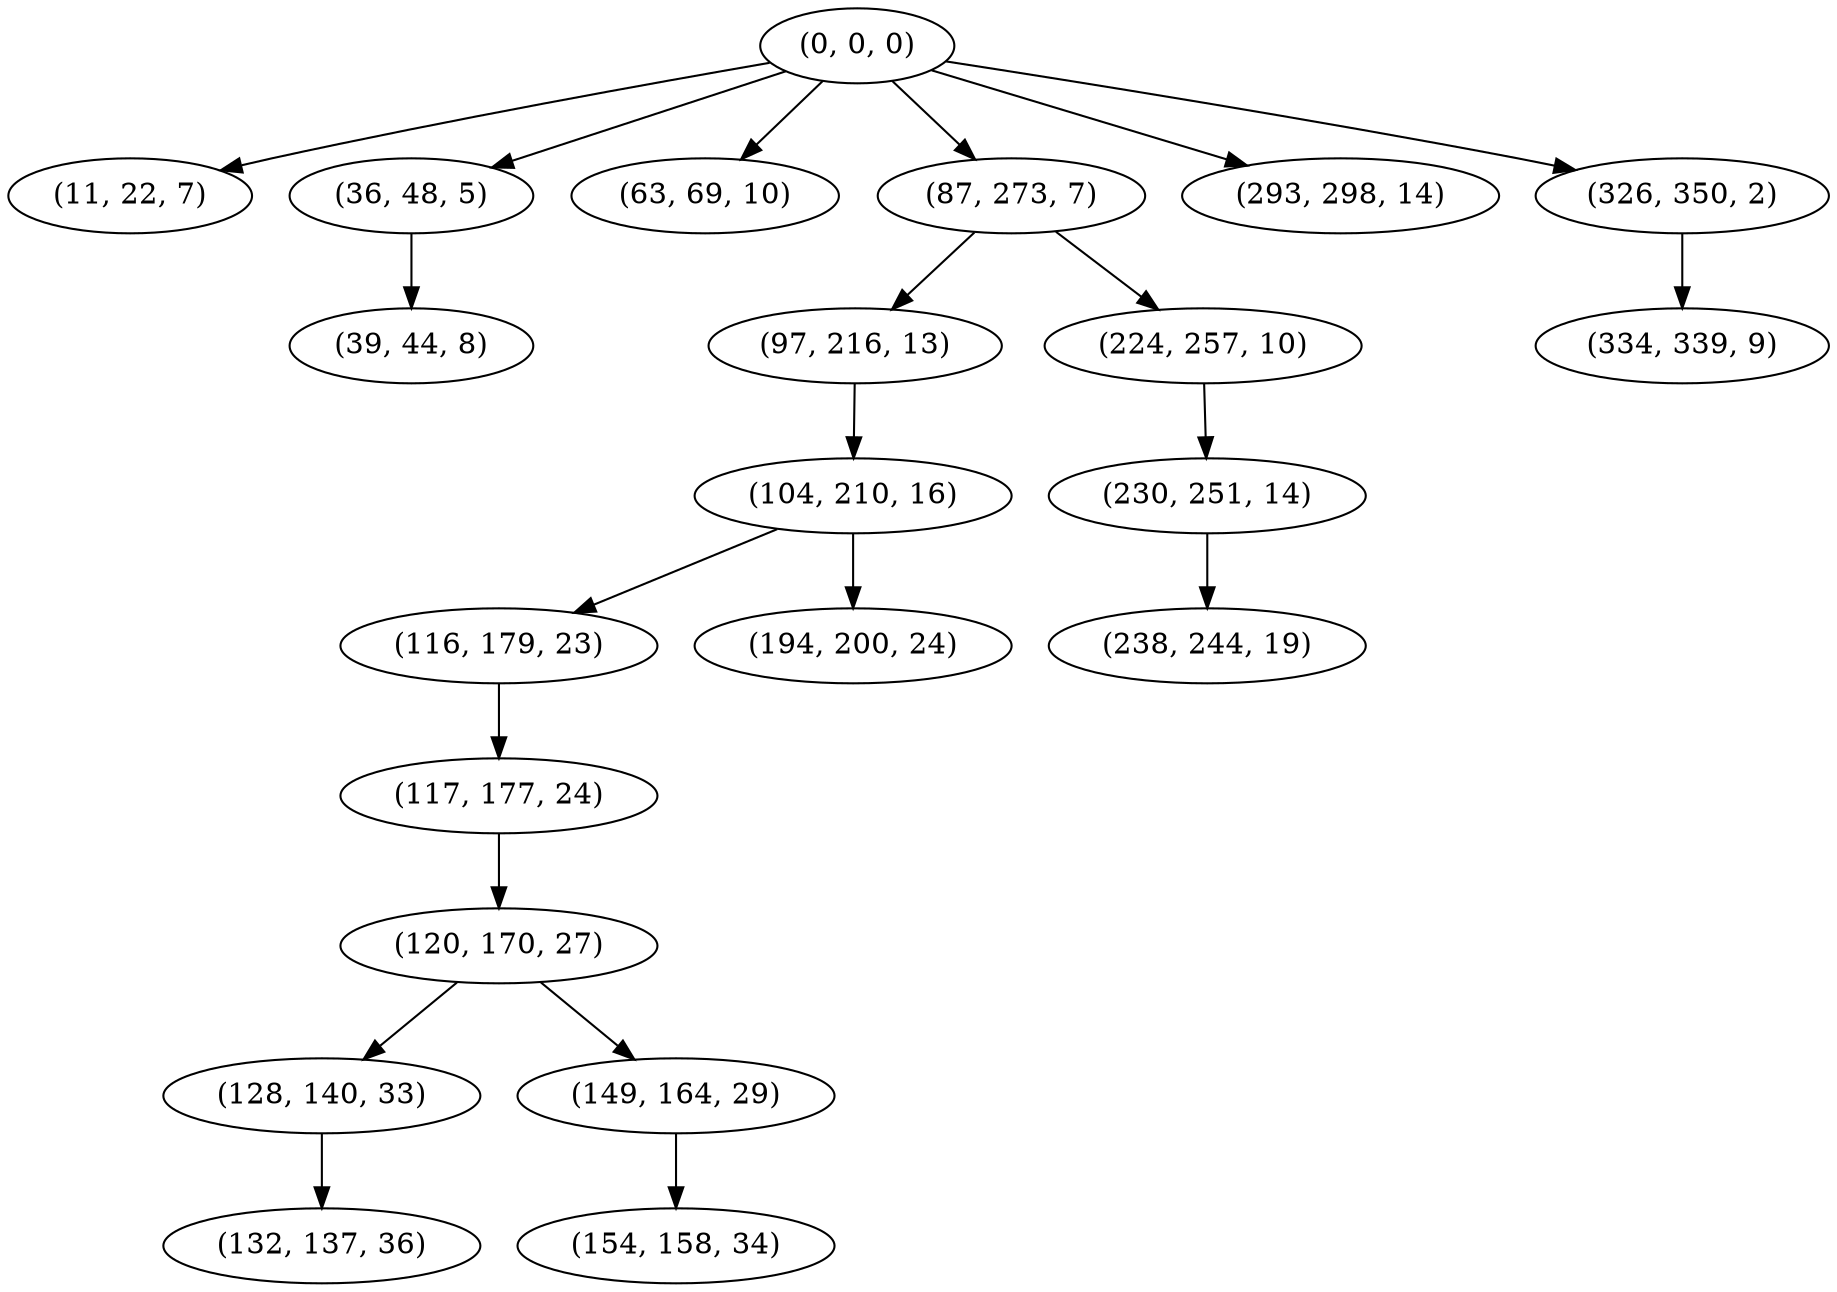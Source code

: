 digraph tree {
    "(0, 0, 0)";
    "(11, 22, 7)";
    "(36, 48, 5)";
    "(39, 44, 8)";
    "(63, 69, 10)";
    "(87, 273, 7)";
    "(97, 216, 13)";
    "(104, 210, 16)";
    "(116, 179, 23)";
    "(117, 177, 24)";
    "(120, 170, 27)";
    "(128, 140, 33)";
    "(132, 137, 36)";
    "(149, 164, 29)";
    "(154, 158, 34)";
    "(194, 200, 24)";
    "(224, 257, 10)";
    "(230, 251, 14)";
    "(238, 244, 19)";
    "(293, 298, 14)";
    "(326, 350, 2)";
    "(334, 339, 9)";
    "(0, 0, 0)" -> "(11, 22, 7)";
    "(0, 0, 0)" -> "(36, 48, 5)";
    "(0, 0, 0)" -> "(63, 69, 10)";
    "(0, 0, 0)" -> "(87, 273, 7)";
    "(0, 0, 0)" -> "(293, 298, 14)";
    "(0, 0, 0)" -> "(326, 350, 2)";
    "(36, 48, 5)" -> "(39, 44, 8)";
    "(87, 273, 7)" -> "(97, 216, 13)";
    "(87, 273, 7)" -> "(224, 257, 10)";
    "(97, 216, 13)" -> "(104, 210, 16)";
    "(104, 210, 16)" -> "(116, 179, 23)";
    "(104, 210, 16)" -> "(194, 200, 24)";
    "(116, 179, 23)" -> "(117, 177, 24)";
    "(117, 177, 24)" -> "(120, 170, 27)";
    "(120, 170, 27)" -> "(128, 140, 33)";
    "(120, 170, 27)" -> "(149, 164, 29)";
    "(128, 140, 33)" -> "(132, 137, 36)";
    "(149, 164, 29)" -> "(154, 158, 34)";
    "(224, 257, 10)" -> "(230, 251, 14)";
    "(230, 251, 14)" -> "(238, 244, 19)";
    "(326, 350, 2)" -> "(334, 339, 9)";
}
